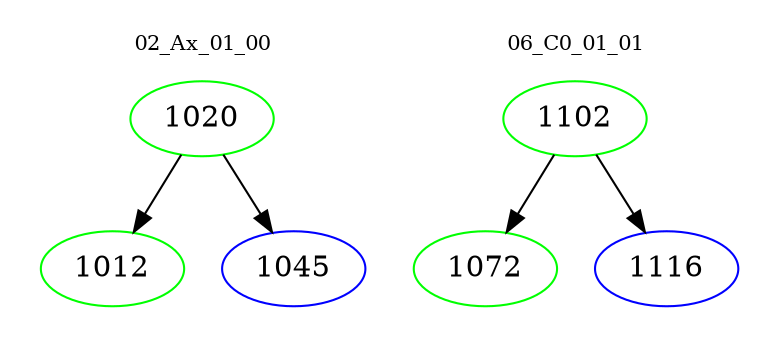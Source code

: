 digraph{
subgraph cluster_0 {
color = white
label = "02_Ax_01_00";
fontsize=10;
T0_1020 [label="1020", color="green"]
T0_1020 -> T0_1012 [color="black"]
T0_1012 [label="1012", color="green"]
T0_1020 -> T0_1045 [color="black"]
T0_1045 [label="1045", color="blue"]
}
subgraph cluster_1 {
color = white
label = "06_C0_01_01";
fontsize=10;
T1_1102 [label="1102", color="green"]
T1_1102 -> T1_1072 [color="black"]
T1_1072 [label="1072", color="green"]
T1_1102 -> T1_1116 [color="black"]
T1_1116 [label="1116", color="blue"]
}
}
